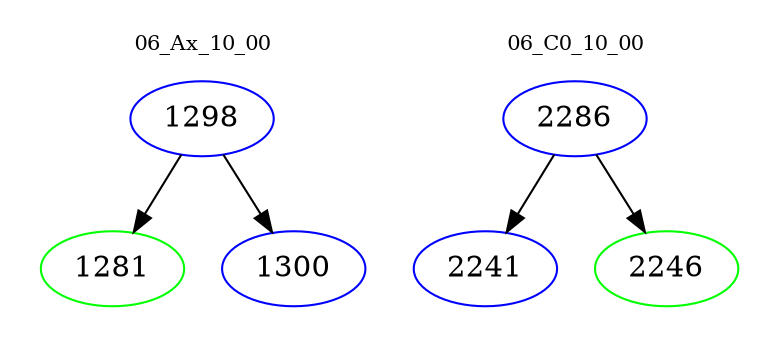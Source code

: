digraph{
subgraph cluster_0 {
color = white
label = "06_Ax_10_00";
fontsize=10;
T0_1298 [label="1298", color="blue"]
T0_1298 -> T0_1281 [color="black"]
T0_1281 [label="1281", color="green"]
T0_1298 -> T0_1300 [color="black"]
T0_1300 [label="1300", color="blue"]
}
subgraph cluster_1 {
color = white
label = "06_C0_10_00";
fontsize=10;
T1_2286 [label="2286", color="blue"]
T1_2286 -> T1_2241 [color="black"]
T1_2241 [label="2241", color="blue"]
T1_2286 -> T1_2246 [color="black"]
T1_2246 [label="2246", color="green"]
}
}
